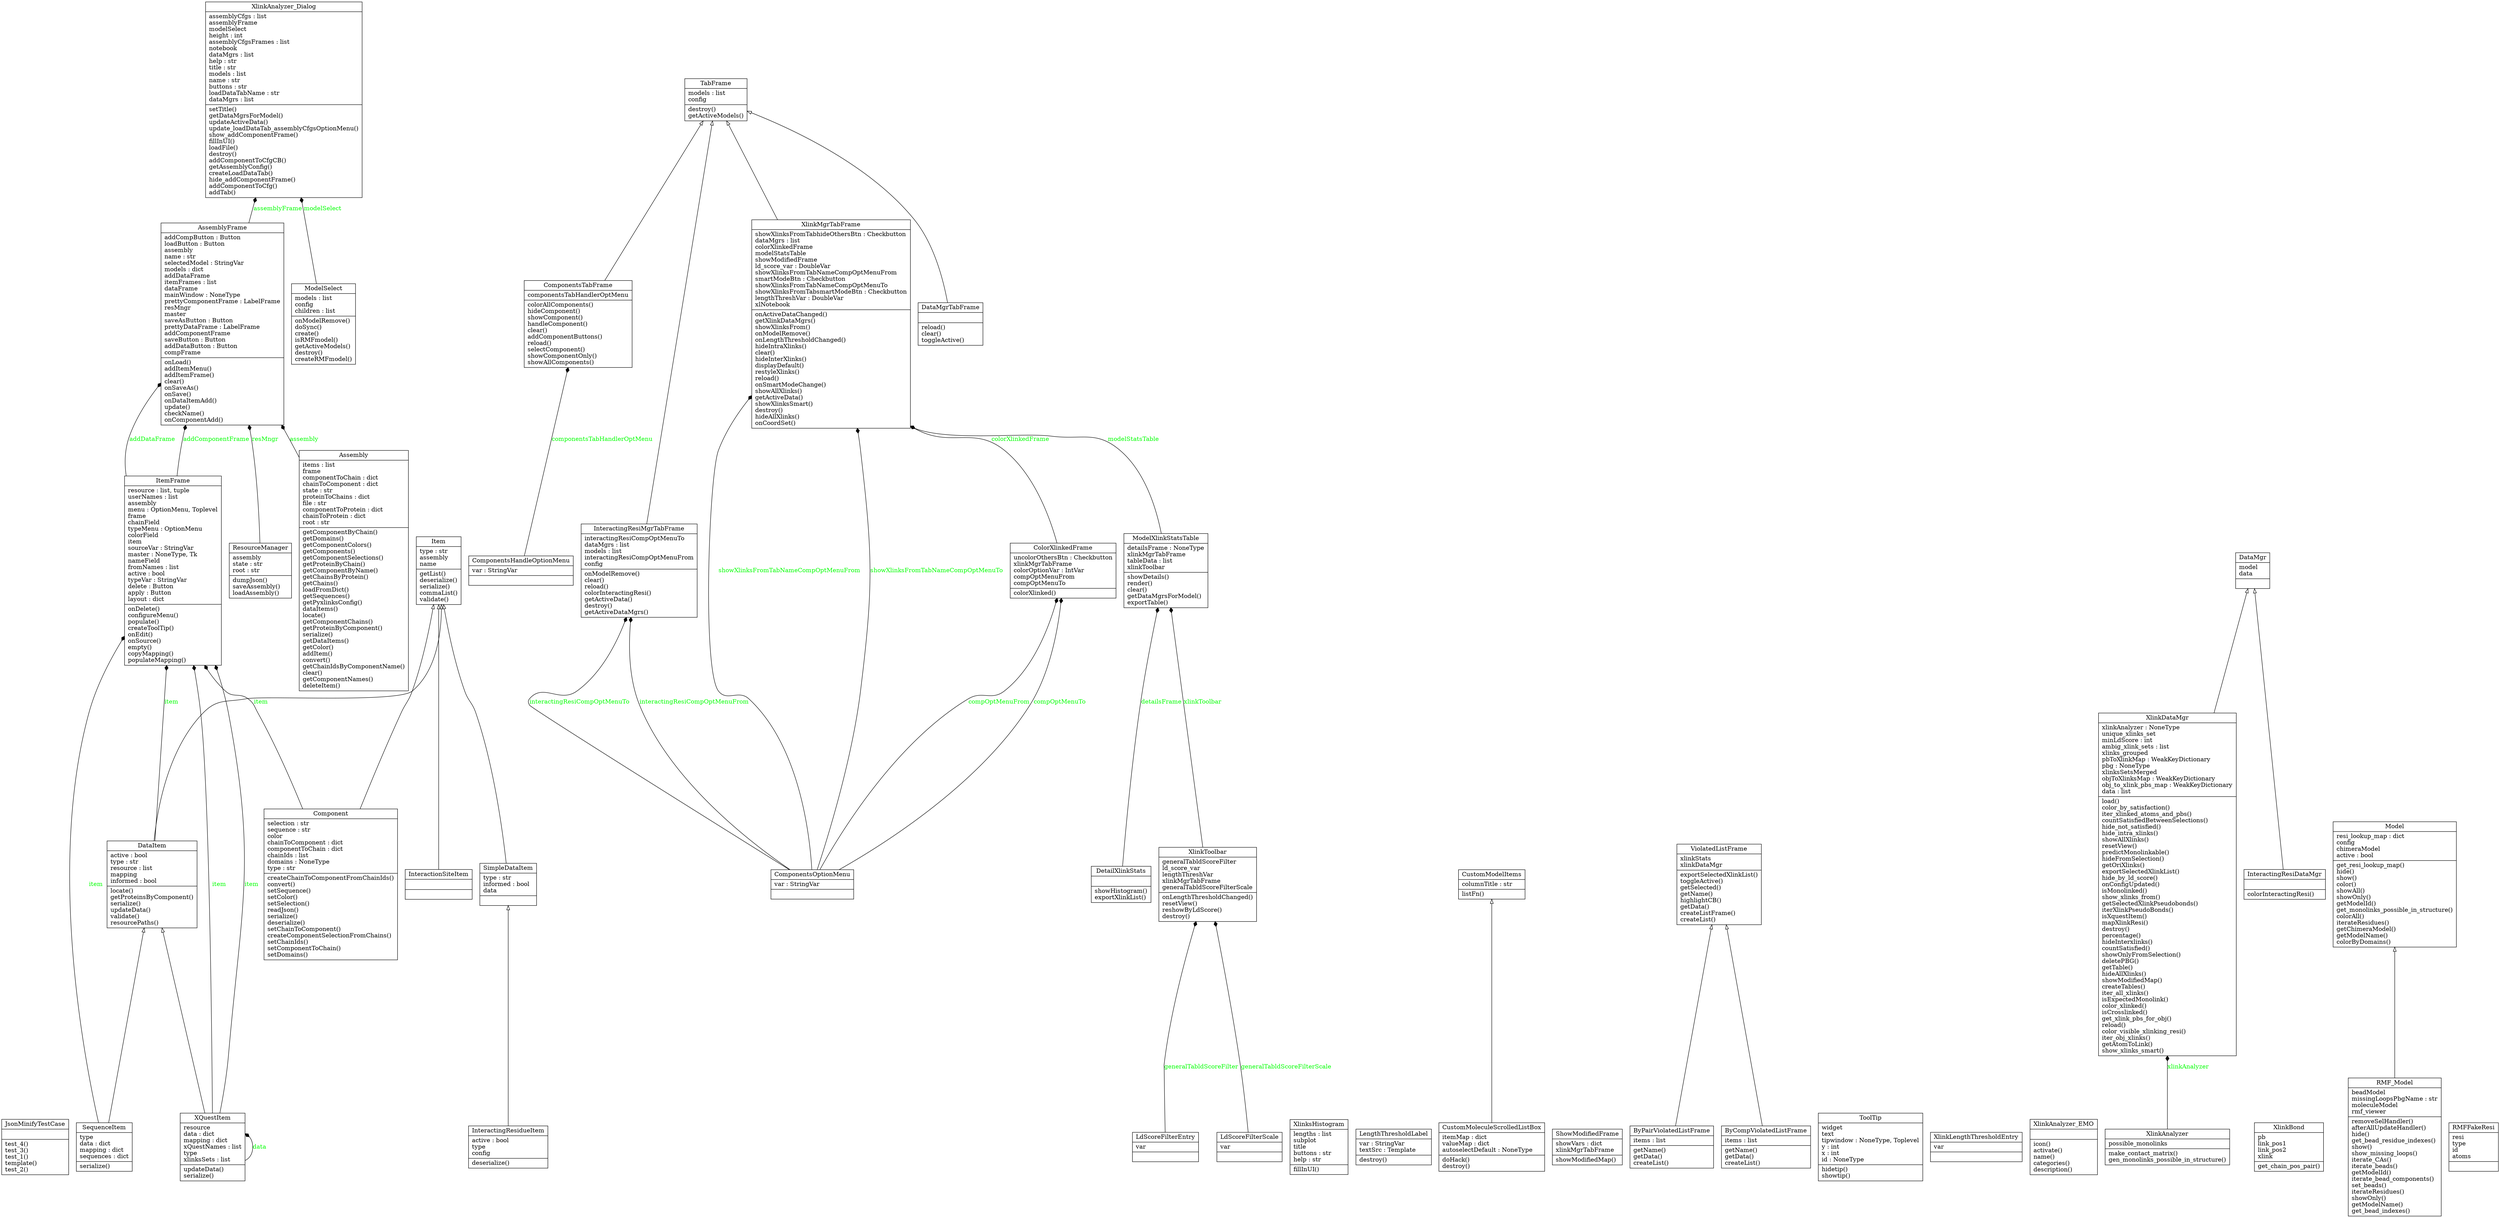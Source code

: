 digraph "classes_No_Name" {
charset="utf-8"
rankdir=BT
"4" [shape="record", label="{JsonMinifyTestCase|\l|test_4()\ltest_3()\ltest_1()\ltemplate()\ltest_2()\l}"];
"6" [shape="record", label="{ItemFrame|resource : list, tuple\luserNames : list\lassembly\lmenu : OptionMenu, Toplevel\lframe\lchainField\ltypeMenu : OptionMenu\lcolorField\litem\lsourceVar : StringVar\lmaster : NoneType, Tk\lnameField\lfromNames : list\lactive : bool\ltypeVar : StringVar\ldelete : Button\lapply : Button\llayout : dict\l|onDelete()\lconfigureMenu()\lpopulate()\lcreateToolTip()\lonEdit()\lonSource()\lempty()\lcopyMapping()\lpopulateMapping()\l}"];
"7" [shape="record", label="{ModelXlinkStatsTable|detailsFrame : NoneType\lxlinkMgrTabFrame\ltableData : list\lxlinkToolbar\l|showDetails()\lrender()\lclear()\lgetDataMgrsForModel()\lexportTable()\l}"];
"8" [shape="record", label="{ComponentsHandleOptionMenu|var : StringVar\l|}"];
"9" [shape="record", label="{InteractingResidueItem|active : bool\ltype\lconfig\l|deserialize()\l}"];
"10" [shape="record", label="{AssemblyFrame|addCompButton : Button\lloadButton : Button\lassembly\lname : str\lselectedModel : StringVar\lmodels : dict\laddDataFrame\litemFrames : list\ldataFrame\lmainWindow : NoneType\lprettyComponentFrame : LabelFrame\lresMngr\lmaster\lsaveAsButton : Button\lprettyDataFrame : LabelFrame\laddComponentFrame\lsaveButton : Button\laddDataButton : Button\lcompFrame\l|onLoad()\laddItemMenu()\laddItemFrame()\lclear()\lonSaveAs()\lonSave()\lonDataItemAdd()\lupdate()\lcheckName()\lonComponentAdd()\l}"];
"11" [shape="record", label="{ResourceManager|assembly\lstate : str\lroot : str\l|dumpJson()\lsaveAssembly()\lloadAssembly()\l}"];
"12" [shape="record", label="{ComponentsTabFrame|componentsTabHandlerOptMenu\l|colorAllComponents()\lhideComponent()\lshowComponent()\lhandleComponent()\lclear()\laddComponentButtons()\lreload()\lselectComponent()\lshowComponentOnly()\lshowAllComponents()\l}"];
"13" [shape="record", label="{ColorXlinkedFrame|uncolorOthersBtn : Checkbutton\lxlinkMgrTabFrame\lcolorOptionVar : IntVar\lcompOptMenuFrom\lcompOptMenuTo\l|colorXlinked()\l}"];
"14" [shape="record", label="{DetailXlinkStats|\l|showHistogram()\lexportXlinkList()\l}"];
"15" [shape="record", label="{LdScoreFilterEntry|var\l|}"];
"16" [shape="record", label="{InteractingResiMgrTabFrame|interactingResiCompOptMenuTo\ldataMgrs : list\lmodels : list\linteractingResiCompOptMenuFrom\lconfig\l|onModelRemove()\lclear()\lreload()\lcolorInteractingResi()\lgetActiveData()\ldestroy()\lgetActiveDataMgrs()\l}"];
"17" [shape="record", label="{XlinkMgrTabFrame|showXlinksFromTabhideOthersBtn : Checkbutton\ldataMgrs : list\lcolorXlinkedFrame\lmodelStatsTable\lshowModifiedFrame\lld_score_var : DoubleVar\lshowXlinksFromTabNameCompOptMenuFrom\lsmartModeBtn : Checkbutton\lshowXlinksFromTabNameCompOptMenuTo\lshowXlinksFromTabsmartModeBtn : Checkbutton\llengthThreshVar : DoubleVar\lxlNotebook\l|onActiveDataChanged()\lgetXlinkDataMgrs()\lshowXlinksFrom()\lonModelRemove()\lonLengthThresholdChanged()\lhideIntraXlinks()\lclear()\lhideInterXlinks()\ldisplayDefault()\lrestyleXlinks()\lreload()\lonSmartModeChange()\lshowAllXlinks()\lgetActiveData()\lshowXlinksSmart()\ldestroy()\lhideAllXlinks()\lonCoordSet()\l}"];
"18" [shape="record", label="{DataItem|active : bool\ltype : str\lresource : list\lmapping\linformed : bool\l|locate()\lgetProteinsByComponent()\lserialize()\lupdateData()\lvalidate()\lresourcePaths()\l}"];
"19" [shape="record", label="{XlinkToolbar|generalTabldScoreFilter\lld_score_var\llengthThreshVar\lxlinkMgrTabFrame\lgeneralTabldScoreFilterScale\l|onLengthThresholdChanged()\lresetView()\lreshowByLdScore()\ldestroy()\l}"];
"20" [shape="record", label="{XQuestItem|resource\ldata : dict\lmapping : dict\lxQuestNames : list\ltype\lxlinksSets : list\l|updateData()\lserialize()\l}"];
"21" [shape="record", label="{XlinksHistogram|lengths : list\lsubplot\ltitle\lbuttons : str\lhelp : str\l|fillInUI()\l}"];
"22" [shape="record", label="{LengthThresholdLabel|var : StringVar\ltextSrc : Template\l|destroy()\l}"];
"23" [shape="record", label="{CustomModelItems|columnTitle : str\l|listFn()\l}"];
"24" [shape="record", label="{Assembly|items : list\lframe\lcomponentToChain : dict\lchainToComponent : dict\lstate : str\lproteinToChains : dict\lfile : str\lcomponentToProtein : dict\lchainToProtein : dict\lroot : str\l|getComponentByChain()\lgetDomains()\lgetComponentColors()\lgetComponents()\lgetComponentSelections()\lgetProteinByChain()\lgetComponentByName()\lgetChainsByProtein()\lgetChains()\lloadFromDict()\lgetSequences()\lgetPyxlinksConfig()\ldataItems()\llocate()\lgetComponentChains()\lgetProteinByComponent()\lserialize()\lgetDataItems()\lgetColor()\laddItem()\lconvert()\lgetChainIdsByComponentName()\lclear()\lgetComponentNames()\ldeleteItem()\l}"];
"25" [shape="record", label="{ShowModifiedFrame|showVars : dict\lxlinkMgrTabFrame\l|showModifiedMap()\l}"];
"26" [shape="record", label="{ViolatedListFrame|xlinkStats\lxlinkDataMgr\l|exportSelectedXlinkList()\ltoggleActive()\lgetSelected()\lgetName()\lhighlightCB()\lgetData()\lcreateListFrame()\lcreateList()\l}"];
"27" [shape="record", label="{ByPairViolatedListFrame|items : list\l|getName()\lgetData()\lcreateList()\l}"];
"28" [shape="record", label="{ComponentsOptionMenu|var : StringVar\l|}"];
"29" [shape="record", label="{ToolTip|widget\ltext\ltipwindow : NoneType, Toplevel\ly : int\lx : int\lid : NoneType\l|hidetip()\lshowtip()\l}"];
"30" [shape="record", label="{ByCompViolatedListFrame|items : list\l|getName()\lgetData()\lcreateList()\l}"];
"31" [shape="record", label="{LdScoreFilterScale|var\l|}"];
"32" [shape="record", label="{InteractionSiteItem|\l|}"];
"33" [shape="record", label="{XlinkLengthThresholdEntry|var\l|}"];
"34" [shape="record", label="{DataMgrTabFrame|\l|reload()\lclear()\ltoggleActive()\l}"];
"35" [shape="record", label="{CustomMoleculeScrolledListBox|itemMap : dict\lvalueMap : dict\lautoselectDefault : NoneType\l|doHack()\ldestroy()\l}"];
"36" [shape="record", label="{SimpleDataItem|type : str\linformed : bool\ldata\l|}"];
"37" [shape="record", label="{Component|selection : str\lsequence : str\lcolor\lchainToComponent : dict\lcomponentToChain : dict\lchainIds : list\ldomains : NoneType\ltype : str\l|createChainToComponentFromChainIds()\lconvert()\lsetSequence()\lsetColor()\lsetSelection()\lreadJson()\lserialize()\ldeserialize()\lsetChainToComponent()\lcreateComponentSelectionFromChains()\lsetChainIds()\lsetComponentToChain()\lsetDomains()\l}"];
"38" [shape="record", label="{XlinkAnalyzer_Dialog|assemblyCfgs : list\lassemblyFrame\lmodelSelect\lheight : int\lassemblyCfgsFrames : list\lnotebook\ldataMgrs : list\lhelp : str\ltitle : str\lmodels : list\lname : str\lbuttons : str\lloadDataTabName : str\ldataMgrs : list\l|setTitle()\lgetDataMgrsForModel()\lupdateActiveData()\lupdate_loadDataTab_assemblyCfgsOptionMenu()\lshow_addComponentFrame()\lfillInUI()\lloadFile()\ldestroy()\laddComponentToCfgCB()\lgetAssemblyConfig()\lcreateLoadDataTab()\lhide_addComponentFrame()\laddComponentToCfg()\laddTab()\l}"];
"39" [shape="record", label="{SequenceItem|type\ldata : dict\lmapping : dict\lsequences : dict\l|serialize()\l}"];
"40" [shape="record", label="{ModelSelect|models : list\lconfig\lchildren : list\l|onModelRemove()\ldoSync()\lcreate()\lisRMFmodel()\lgetActiveModels()\ldestroy()\lcreateRMFmodel()\l}"];
"41" [shape="record", label="{Item|type : str\lassembly\lname\l|getList()\ldeserialize()\lserialize()\lcommaList()\lvalidate()\l}"];
"42" [shape="record", label="{TabFrame|models : list\lconfig\l|destroy()\lgetActiveModels()\l}"];
"44" [shape="record", label="{XlinkAnalyzer_EMO|\l|icon()\lactivate()\lname()\lcategories()\ldescription()\l}"];
"46" [shape="record", label="{XlinkAnalyzer|possible_monolinks\l|make_contact_matrix()\lgen_monolinks_possible_in_structure()\l}"];
"47" [shape="record", label="{XlinkBond|pb\llink_pos1\llink_pos2\lxlink\l|get_chain_pos_pair()\l}"];
"48" [shape="record", label="{InteractingResiDataMgr|\l|colorInteractingResi()\l}"];
"49" [shape="record", label="{RMF_Model|beadModel\lmissingLoopsPbgName : str\lmoleculeModel\lrmf_viewer\l|removeSelHandler()\lafterAllUpdateHandler()\lhide()\lget_bead_residue_indexes()\lshow()\lshow_missing_loops()\literate_CAs()\literate_beads()\lgetModelId()\literate_bead_components()\lset_beads()\literateResidues()\lshowOnly()\lgetModelName()\lget_bead_indexes()\l}"];
"50" [shape="record", label="{RMFFakeResi|resi\ltype\lid\latoms\l|}"];
"51" [shape="record", label="{Model|resi_lookup_map : dict\lconfig\lchimeraModel\lactive : bool\l|get_resi_lookup_map()\lhide()\lshow()\lcolor()\lshowAll()\lshowOnly()\lgetModelId()\lget_monolinks_possible_in_structure()\lcolorAll()\literateResidues()\lgetChimeraModel()\lgetModelName()\lcolorByDomains()\l}"];
"52" [shape="record", label="{XlinkDataMgr|xlinkAnalyzer : NoneType\lunique_xlinks_set\lminLdScore : int\lambig_xlink_sets : list\lxlinks_grouped\lpbToXlinkMap : WeakKeyDictionary\lpbg : NoneType\lxlinksSetsMerged\lobjToXlinksMap : WeakKeyDictionary\lobj_to_xlink_pbs_map : WeakKeyDictionary\ldata : list\l|load()\lcolor_by_satisfaction()\liter_xlinked_atoms_and_pbs()\lcountSatisfiedBetweenSelections()\lhide_not_satisfied()\lhide_intra_xlinks()\lshowAllXlinks()\lresetView()\lpredictMonolinkable()\lhideFromSelection()\lgetOriXlinks()\lexportSelectedXlinkList()\lhide_by_ld_score()\lonConfigUpdated()\lisMonolinked()\lshow_xlinks_from()\lgetSelectedXlinkPseudobonds()\literXlinkPseudoBonds()\lisXquestItem()\lmapXlinkResi()\ldestroy()\lpercentage()\lhideInterxlinks()\lcountSatisfied()\lshowOnlyFromSelection()\ldeletePBG()\lgetTable()\lhideAllXlinks()\lshowModifiedMap()\lcreateTables()\liter_all_xlinks()\lisExpectedMonolink()\lcolor_xlinked()\lisCrosslinked()\lget_xlink_pbs_for_obj()\lreload()\lcolor_visible_xlinking_resi()\liter_obj_xlinks()\lgetAtomToLink()\lshow_xlinks_smart()\l}"];
"53" [shape="record", label="{DataMgr|model\ldata\l|}"];
"9" -> "36" [arrowtail="none", arrowhead="empty"];
"12" -> "42" [arrowtail="none", arrowhead="empty"];
"16" -> "42" [arrowtail="none", arrowhead="empty"];
"17" -> "42" [arrowtail="none", arrowhead="empty"];
"18" -> "41" [arrowtail="none", arrowhead="empty"];
"20" -> "18" [arrowtail="none", arrowhead="empty"];
"27" -> "26" [arrowtail="none", arrowhead="empty"];
"30" -> "26" [arrowtail="none", arrowhead="empty"];
"32" -> "41" [arrowtail="none", arrowhead="empty"];
"34" -> "42" [arrowtail="none", arrowhead="empty"];
"35" -> "23" [arrowtail="none", arrowhead="empty"];
"36" -> "41" [arrowtail="none", arrowhead="empty"];
"37" -> "41" [arrowtail="none", arrowhead="empty"];
"39" -> "18" [arrowtail="none", arrowhead="empty"];
"48" -> "53" [arrowtail="none", arrowhead="empty"];
"49" -> "51" [arrowtail="none", arrowhead="empty"];
"52" -> "53" [arrowtail="none", arrowhead="empty"];
"20" -> "6" [arrowhead="diamond", style="solid", arrowtail="none", fontcolor="green", label="item"];
"20" -> "6" [arrowhead="diamond", style="solid", arrowtail="none", fontcolor="green", label="item"];
"39" -> "6" [arrowhead="diamond", style="solid", arrowtail="none", fontcolor="green", label="item"];
"37" -> "6" [arrowhead="diamond", style="solid", arrowtail="none", fontcolor="green", label="item"];
"18" -> "6" [arrowhead="diamond", style="solid", arrowtail="none", fontcolor="green", label="item"];
"14" -> "7" [arrowhead="diamond", style="solid", arrowtail="none", fontcolor="green", label="detailsFrame"];
"19" -> "7" [arrowhead="diamond", style="solid", arrowtail="none", fontcolor="green", label="xlinkToolbar"];
"24" -> "10" [arrowhead="diamond", style="solid", arrowtail="none", fontcolor="green", label="assembly"];
"6" -> "10" [arrowhead="diamond", style="solid", arrowtail="none", fontcolor="green", label="addDataFrame"];
"11" -> "10" [arrowhead="diamond", style="solid", arrowtail="none", fontcolor="green", label="resMngr"];
"6" -> "10" [arrowhead="diamond", style="solid", arrowtail="none", fontcolor="green", label="addComponentFrame"];
"8" -> "12" [arrowhead="diamond", style="solid", arrowtail="none", fontcolor="green", label="componentsTabHandlerOptMenu"];
"28" -> "13" [arrowhead="diamond", style="solid", arrowtail="none", fontcolor="green", label="compOptMenuFrom"];
"28" -> "13" [arrowhead="diamond", style="solid", arrowtail="none", fontcolor="green", label="compOptMenuTo"];
"28" -> "16" [arrowhead="diamond", style="solid", arrowtail="none", fontcolor="green", label="interactingResiCompOptMenuTo"];
"28" -> "16" [arrowhead="diamond", style="solid", arrowtail="none", fontcolor="green", label="interactingResiCompOptMenuFrom"];
"13" -> "17" [arrowhead="diamond", style="solid", arrowtail="none", fontcolor="green", label="colorXlinkedFrame"];
"7" -> "17" [arrowhead="diamond", style="solid", arrowtail="none", fontcolor="green", label="modelStatsTable"];
"28" -> "17" [arrowhead="diamond", style="solid", arrowtail="none", fontcolor="green", label="showXlinksFromTabNameCompOptMenuFrom"];
"28" -> "17" [arrowhead="diamond", style="solid", arrowtail="none", fontcolor="green", label="showXlinksFromTabNameCompOptMenuTo"];
"15" -> "19" [arrowhead="diamond", style="solid", arrowtail="none", fontcolor="green", label="generalTabldScoreFilter"];
"31" -> "19" [arrowhead="diamond", style="solid", arrowtail="none", fontcolor="green", label="generalTabldScoreFilterScale"];
"20" -> "20" [arrowhead="diamond", style="solid", arrowtail="none", fontcolor="green", label="data"];
"10" -> "38" [arrowhead="diamond", style="solid", arrowtail="none", fontcolor="green", label="assemblyFrame"];
"40" -> "38" [arrowhead="diamond", style="solid", arrowtail="none", fontcolor="green", label="modelSelect"];
"46" -> "52" [arrowhead="diamond", style="solid", arrowtail="none", fontcolor="green", label="xlinkAnalyzer"];
}
